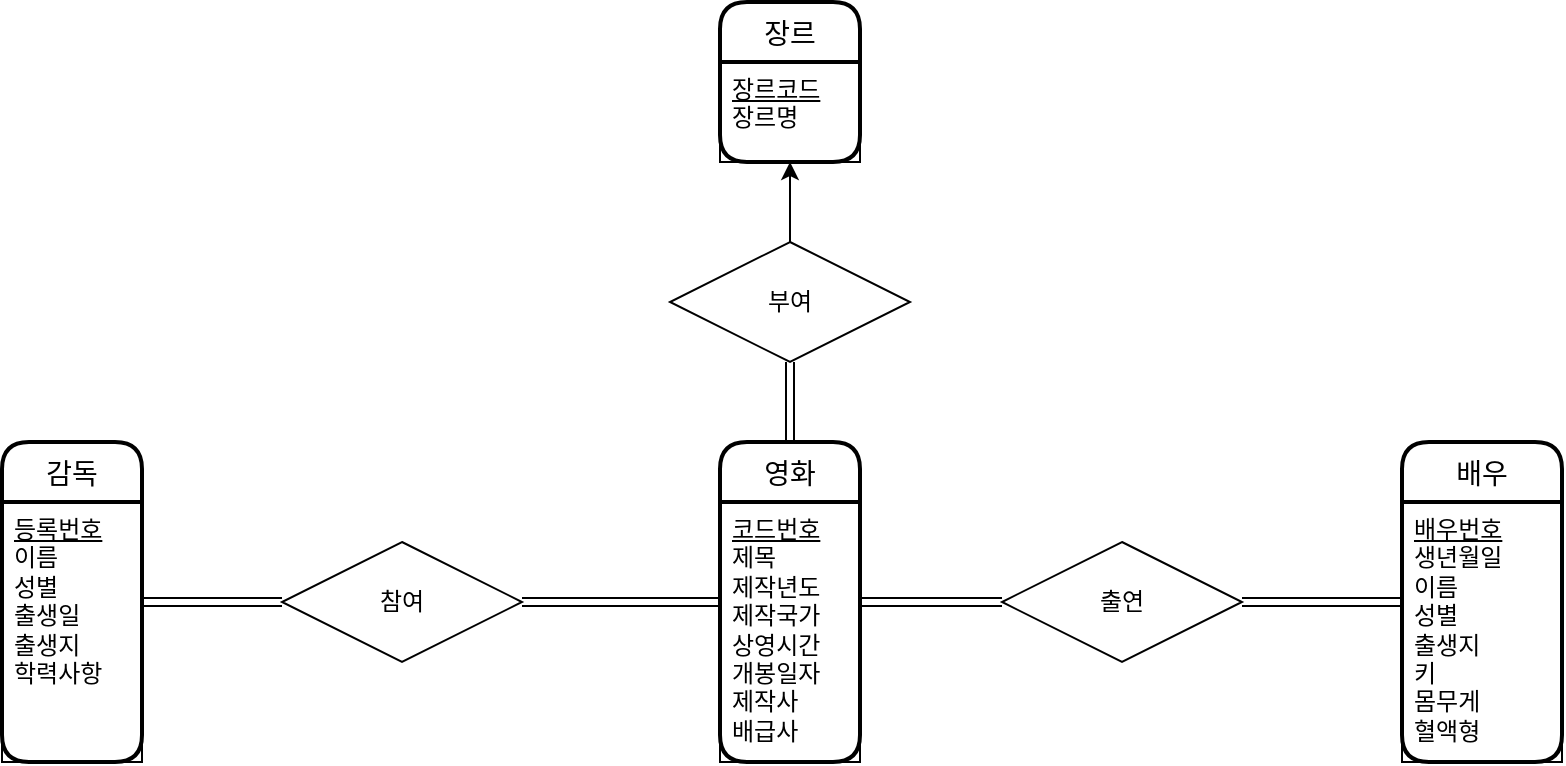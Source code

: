 <mxfile version="14.6.13" type="github"><diagram id="WyktZzoEvZTAGbLo7GP1" name="Page-1"><mxGraphModel dx="1422" dy="794" grid="1" gridSize="10" guides="1" tooltips="1" connect="1" arrows="1" fold="1" page="1" pageScale="1" pageWidth="827" pageHeight="1169" math="0" shadow="0"><root><mxCell id="0"/><mxCell id="1" parent="0"/><mxCell id="O1Qvee0juAWXFOrJdeMn-57" value="영화" style="swimlane;childLayout=stackLayout;horizontal=1;startSize=30;horizontalStack=0;rounded=1;fontSize=14;fontStyle=0;strokeWidth=2;resizeParent=0;resizeLast=1;shadow=0;dashed=0;align=center;" vertex="1" parent="1"><mxGeometry x="379" y="240" width="70" height="160" as="geometry"/></mxCell><mxCell id="O1Qvee0juAWXFOrJdeMn-58" value="&lt;u&gt;코드번호&lt;/u&gt;&lt;br&gt;제목&lt;br&gt;제작년도&lt;br&gt;제작국가&lt;br&gt;상영시간&lt;br&gt;개봉일자&lt;br&gt;제작사&lt;br&gt;배급사" style="align=left;fillColor=none;spacingLeft=4;fontSize=12;verticalAlign=top;resizable=0;rotatable=0;part=1;fontStyle=0;html=1;" vertex="1" parent="O1Qvee0juAWXFOrJdeMn-57"><mxGeometry y="30" width="70" height="130" as="geometry"/></mxCell><mxCell id="O1Qvee0juAWXFOrJdeMn-60" value="감독" style="swimlane;childLayout=stackLayout;horizontal=1;startSize=30;horizontalStack=0;rounded=1;fontSize=14;fontStyle=0;strokeWidth=2;resizeParent=0;resizeLast=1;shadow=0;dashed=0;align=center;" vertex="1" parent="1"><mxGeometry x="20" y="240" width="70" height="160" as="geometry"/></mxCell><mxCell id="O1Qvee0juAWXFOrJdeMn-61" value="&lt;u&gt;등록번호&lt;/u&gt;&lt;br&gt;이름&lt;br&gt;성별&lt;br&gt;출생일&lt;br&gt;출생지&lt;br&gt;학력사항" style="align=left;fillColor=none;spacingLeft=4;fontSize=12;verticalAlign=top;resizable=0;rotatable=0;part=1;fontStyle=0;html=1;" vertex="1" parent="O1Qvee0juAWXFOrJdeMn-60"><mxGeometry y="30" width="70" height="130" as="geometry"/></mxCell><mxCell id="O1Qvee0juAWXFOrJdeMn-62" value="배우" style="swimlane;childLayout=stackLayout;horizontal=1;startSize=30;horizontalStack=0;rounded=1;fontSize=14;fontStyle=0;strokeWidth=2;resizeParent=0;resizeLast=1;shadow=0;dashed=0;align=center;" vertex="1" parent="1"><mxGeometry x="720" y="240" width="80" height="160" as="geometry"/></mxCell><mxCell id="O1Qvee0juAWXFOrJdeMn-63" value="&lt;u&gt;배우번호&lt;br&gt;&lt;/u&gt;생년월일&lt;br&gt;이름&lt;br&gt;성별&lt;br&gt;출생지&lt;br&gt;키&lt;br&gt;몸무게&lt;br&gt;혈액형" style="align=left;fillColor=none;spacingLeft=4;fontSize=12;verticalAlign=top;resizable=0;rotatable=0;part=1;fontStyle=0;html=1;" vertex="1" parent="O1Qvee0juAWXFOrJdeMn-62"><mxGeometry y="30" width="80" height="130" as="geometry"/></mxCell><mxCell id="O1Qvee0juAWXFOrJdeMn-69" style="rounded=0;orthogonalLoop=1;jettySize=auto;html=1;exitX=0;exitY=0.5;exitDx=0;exitDy=0;entryX=1;entryY=0.385;entryDx=0;entryDy=0;entryPerimeter=0;endArrow=none;endFill=0;startArrow=none;startFill=0;shape=link;" edge="1" parent="1" source="O1Qvee0juAWXFOrJdeMn-67" target="O1Qvee0juAWXFOrJdeMn-61"><mxGeometry relative="1" as="geometry"/></mxCell><mxCell id="O1Qvee0juAWXFOrJdeMn-70" style="edgeStyle=none;rounded=0;orthogonalLoop=1;jettySize=auto;html=1;entryX=0;entryY=0.5;entryDx=0;entryDy=0;startArrow=none;startFill=0;endArrow=none;endFill=0;shape=link;" edge="1" parent="1" source="O1Qvee0juAWXFOrJdeMn-67" target="O1Qvee0juAWXFOrJdeMn-57"><mxGeometry relative="1" as="geometry"/></mxCell><mxCell id="O1Qvee0juAWXFOrJdeMn-67" value="참여" style="shape=rhombus;perimeter=rhombusPerimeter;whiteSpace=wrap;html=1;align=center;strokeColor=#000000;" vertex="1" parent="1"><mxGeometry x="160" y="290" width="120" height="60" as="geometry"/></mxCell><mxCell id="O1Qvee0juAWXFOrJdeMn-72" style="edgeStyle=none;rounded=0;orthogonalLoop=1;jettySize=auto;html=1;exitX=0;exitY=0.5;exitDx=0;exitDy=0;entryX=1.014;entryY=0.385;entryDx=0;entryDy=0;entryPerimeter=0;startArrow=none;startFill=0;endArrow=none;endFill=0;shape=link;" edge="1" parent="1" source="O1Qvee0juAWXFOrJdeMn-71" target="O1Qvee0juAWXFOrJdeMn-58"><mxGeometry relative="1" as="geometry"/></mxCell><mxCell id="O1Qvee0juAWXFOrJdeMn-73" style="edgeStyle=none;rounded=0;orthogonalLoop=1;jettySize=auto;html=1;entryX=0;entryY=0.5;entryDx=0;entryDy=0;startArrow=none;startFill=0;endArrow=none;endFill=0;shape=link;" edge="1" parent="1" source="O1Qvee0juAWXFOrJdeMn-71" target="O1Qvee0juAWXFOrJdeMn-62"><mxGeometry relative="1" as="geometry"/></mxCell><mxCell id="O1Qvee0juAWXFOrJdeMn-71" value="출연" style="shape=rhombus;perimeter=rhombusPerimeter;whiteSpace=wrap;html=1;align=center;strokeColor=#000000;" vertex="1" parent="1"><mxGeometry x="520" y="290" width="120" height="60" as="geometry"/></mxCell><mxCell id="O1Qvee0juAWXFOrJdeMn-74" value="장르" style="swimlane;childLayout=stackLayout;horizontal=1;startSize=30;horizontalStack=0;rounded=1;fontSize=14;fontStyle=0;strokeWidth=2;resizeParent=0;resizeLast=1;shadow=0;dashed=0;align=center;" vertex="1" parent="1"><mxGeometry x="379" y="20" width="70" height="80" as="geometry"/></mxCell><mxCell id="O1Qvee0juAWXFOrJdeMn-75" value="&lt;u&gt;장르코드&lt;/u&gt;&lt;br&gt;장르명" style="align=left;fillColor=none;spacingLeft=4;fontSize=12;verticalAlign=top;resizable=0;rotatable=0;part=1;fontStyle=0;html=1;" vertex="1" parent="O1Qvee0juAWXFOrJdeMn-74"><mxGeometry y="30" width="70" height="50" as="geometry"/></mxCell><mxCell id="O1Qvee0juAWXFOrJdeMn-77" style="edgeStyle=none;rounded=0;orthogonalLoop=1;jettySize=auto;html=1;entryX=0.5;entryY=0;entryDx=0;entryDy=0;startArrow=none;startFill=0;endArrow=none;endFill=0;shape=link;" edge="1" parent="1" source="O1Qvee0juAWXFOrJdeMn-76" target="O1Qvee0juAWXFOrJdeMn-57"><mxGeometry relative="1" as="geometry"/></mxCell><mxCell id="O1Qvee0juAWXFOrJdeMn-78" style="edgeStyle=none;rounded=0;orthogonalLoop=1;jettySize=auto;html=1;entryX=0.5;entryY=1;entryDx=0;entryDy=0;startArrow=none;startFill=0;endArrow=classic;endFill=1;" edge="1" parent="1" source="O1Qvee0juAWXFOrJdeMn-76" target="O1Qvee0juAWXFOrJdeMn-75"><mxGeometry relative="1" as="geometry"/></mxCell><mxCell id="O1Qvee0juAWXFOrJdeMn-76" value="부여" style="shape=rhombus;perimeter=rhombusPerimeter;whiteSpace=wrap;html=1;align=center;strokeColor=#000000;" vertex="1" parent="1"><mxGeometry x="354" y="140" width="120" height="60" as="geometry"/></mxCell></root></mxGraphModel></diagram></mxfile>